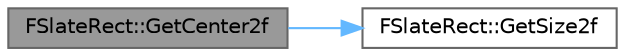 digraph "FSlateRect::GetCenter2f"
{
 // INTERACTIVE_SVG=YES
 // LATEX_PDF_SIZE
  bgcolor="transparent";
  edge [fontname=Helvetica,fontsize=10,labelfontname=Helvetica,labelfontsize=10];
  node [fontname=Helvetica,fontsize=10,shape=box,height=0.2,width=0.4];
  rankdir="LR";
  Node1 [id="Node000001",label="FSlateRect::GetCenter2f",height=0.2,width=0.4,color="gray40", fillcolor="grey60", style="filled", fontcolor="black",tooltip=" "];
  Node1 -> Node2 [id="edge1_Node000001_Node000002",color="steelblue1",style="solid",tooltip=" "];
  Node2 [id="Node000002",label="FSlateRect::GetSize2f",height=0.2,width=0.4,color="grey40", fillcolor="white", style="filled",URL="$db/d16/classFSlateRect.html#a5c205ea59ac76cb907c90dbafb35136f",tooltip=" "];
}
